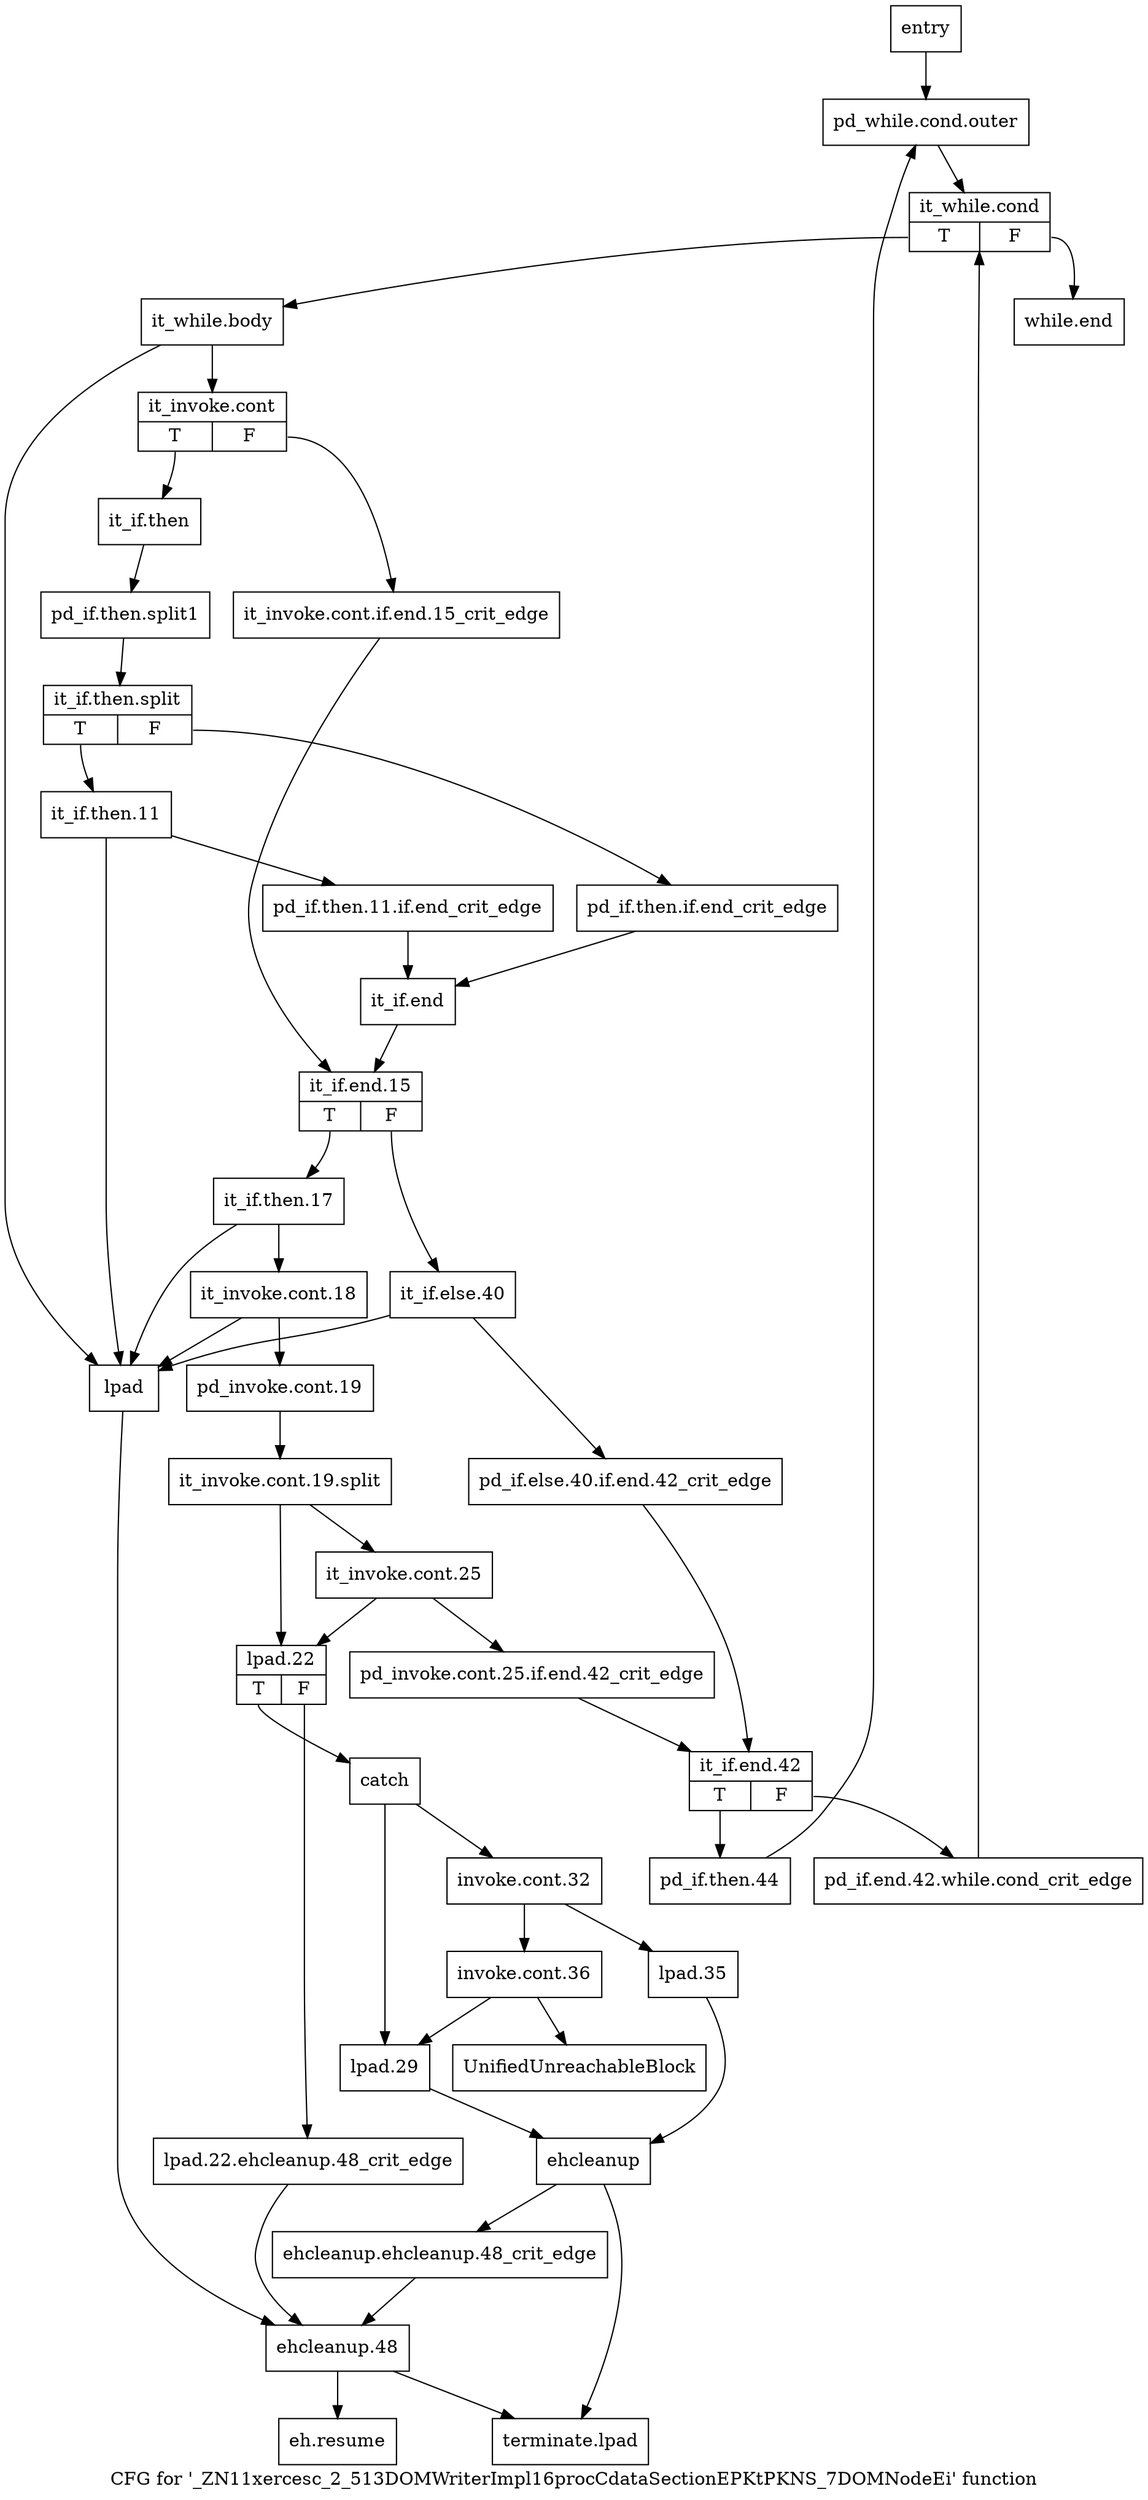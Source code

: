 digraph "CFG for '_ZN11xercesc_2_513DOMWriterImpl16procCdataSectionEPKtPKNS_7DOMNodeEi' function" {
	label="CFG for '_ZN11xercesc_2_513DOMWriterImpl16procCdataSectionEPKtPKNS_7DOMNodeEi' function";

	Node0x2f77c00 [shape=record,label="{entry}"];
	Node0x2f77c00 -> Node0x2f77c50;
	Node0x2f77c50 [shape=record,label="{pd_while.cond.outer}"];
	Node0x2f77c50 -> Node0x2f77ca0;
	Node0x2f77ca0 [shape=record,label="{it_while.cond|{<s0>T|<s1>F}}"];
	Node0x2f77ca0:s0 -> Node0x2f77cf0;
	Node0x2f77ca0:s1 -> Node0x2f796d0;
	Node0x2f77cf0 [shape=record,label="{it_while.body}"];
	Node0x2f77cf0 -> Node0x2f77d40;
	Node0x2f77cf0 -> Node0x2f77f20;
	Node0x2f77d40 [shape=record,label="{it_invoke.cont|{<s0>T|<s1>F}}"];
	Node0x2f77d40:s0 -> Node0x2f77de0;
	Node0x2f77d40:s1 -> Node0x2f77d90;
	Node0x2f77d90 [shape=record,label="{it_invoke.cont.if.end.15_crit_edge}"];
	Node0x2f77d90 -> Node0x2f77fc0;
	Node0x2f77de0 [shape=record,label="{it_if.then}"];
	Node0x2f77de0 -> Node0xa7631d0;
	Node0xa7631d0 [shape=record,label="{pd_if.then.split1}"];
	Node0xa7631d0 -> Node0xa763540;
	Node0xa763540 [shape=record,label="{it_if.then.split|{<s0>T|<s1>F}}"];
	Node0xa763540:s0 -> Node0x2f77e80;
	Node0xa763540:s1 -> Node0x2f77e30;
	Node0x2f77e30 [shape=record,label="{pd_if.then.if.end_crit_edge}"];
	Node0x2f77e30 -> Node0x2f77f70;
	Node0x2f77e80 [shape=record,label="{it_if.then.11}"];
	Node0x2f77e80 -> Node0x2f77ed0;
	Node0x2f77e80 -> Node0x2f77f20;
	Node0x2f77ed0 [shape=record,label="{pd_if.then.11.if.end_crit_edge}"];
	Node0x2f77ed0 -> Node0x2f77f70;
	Node0x2f77f20 [shape=record,label="{lpad}"];
	Node0x2f77f20 -> Node0x2f79720;
	Node0x2f77f70 [shape=record,label="{it_if.end}"];
	Node0x2f77f70 -> Node0x2f77fc0;
	Node0x2f77fc0 [shape=record,label="{it_if.end.15|{<s0>T|<s1>F}}"];
	Node0x2f77fc0:s0 -> Node0x2f78010;
	Node0x2f77fc0:s1 -> Node0x2f79540;
	Node0x2f78010 [shape=record,label="{it_if.then.17}"];
	Node0x2f78010 -> Node0x2f71a00;
	Node0x2f78010 -> Node0x2f77f20;
	Node0x2f71a00 [shape=record,label="{it_invoke.cont.18}"];
	Node0x2f71a00 -> Node0x2f78060;
	Node0x2f71a00 -> Node0x2f77f20;
	Node0x2f78060 [shape=record,label="{pd_invoke.cont.19}"];
	Node0x2f78060 -> Node0xa867cc0;
	Node0xa867cc0 [shape=record,label="{it_invoke.cont.19.split}"];
	Node0xa867cc0 -> Node0x2f791d0;
	Node0xa867cc0 -> Node0x2f79270;
	Node0x2f791d0 [shape=record,label="{it_invoke.cont.25}"];
	Node0x2f791d0 -> Node0x2f79220;
	Node0x2f791d0 -> Node0x2f79270;
	Node0x2f79220 [shape=record,label="{pd_invoke.cont.25.if.end.42_crit_edge}"];
	Node0x2f79220 -> Node0x2f795e0;
	Node0x2f79270 [shape=record,label="{lpad.22|{<s0>T|<s1>F}}"];
	Node0x2f79270:s0 -> Node0x2f79310;
	Node0x2f79270:s1 -> Node0x2f792c0;
	Node0x2f792c0 [shape=record,label="{lpad.22.ehcleanup.48_crit_edge}"];
	Node0x2f792c0 -> Node0x2f79720;
	Node0x2f79310 [shape=record,label="{catch}"];
	Node0x2f79310 -> Node0x2f79360;
	Node0x2f79310 -> Node0x2f79400;
	Node0x2f79360 [shape=record,label="{invoke.cont.32}"];
	Node0x2f79360 -> Node0x2f793b0;
	Node0x2f79360 -> Node0x2f79450;
	Node0x2f793b0 [shape=record,label="{invoke.cont.36}"];
	Node0x2f793b0 -> Node0x2f79810;
	Node0x2f793b0 -> Node0x2f79400;
	Node0x2f79400 [shape=record,label="{lpad.29}"];
	Node0x2f79400 -> Node0x2f794a0;
	Node0x2f79450 [shape=record,label="{lpad.35}"];
	Node0x2f79450 -> Node0x2f794a0;
	Node0x2f794a0 [shape=record,label="{ehcleanup}"];
	Node0x2f794a0 -> Node0x2f794f0;
	Node0x2f794a0 -> Node0x2f797c0;
	Node0x2f794f0 [shape=record,label="{ehcleanup.ehcleanup.48_crit_edge}"];
	Node0x2f794f0 -> Node0x2f79720;
	Node0x2f79540 [shape=record,label="{it_if.else.40}"];
	Node0x2f79540 -> Node0x2f79590;
	Node0x2f79540 -> Node0x2f77f20;
	Node0x2f79590 [shape=record,label="{pd_if.else.40.if.end.42_crit_edge}"];
	Node0x2f79590 -> Node0x2f795e0;
	Node0x2f795e0 [shape=record,label="{it_if.end.42|{<s0>T|<s1>F}}"];
	Node0x2f795e0:s0 -> Node0x2f79680;
	Node0x2f795e0:s1 -> Node0x2f79630;
	Node0x2f79630 [shape=record,label="{pd_if.end.42.while.cond_crit_edge}"];
	Node0x2f79630 -> Node0x2f77ca0;
	Node0x2f79680 [shape=record,label="{pd_if.then.44}"];
	Node0x2f79680 -> Node0x2f77c50;
	Node0x2f796d0 [shape=record,label="{while.end}"];
	Node0x2f79720 [shape=record,label="{ehcleanup.48}"];
	Node0x2f79720 -> Node0x2f79770;
	Node0x2f79720 -> Node0x2f797c0;
	Node0x2f79770 [shape=record,label="{eh.resume}"];
	Node0x2f797c0 [shape=record,label="{terminate.lpad}"];
	Node0x2f79810 [shape=record,label="{UnifiedUnreachableBlock}"];
}

